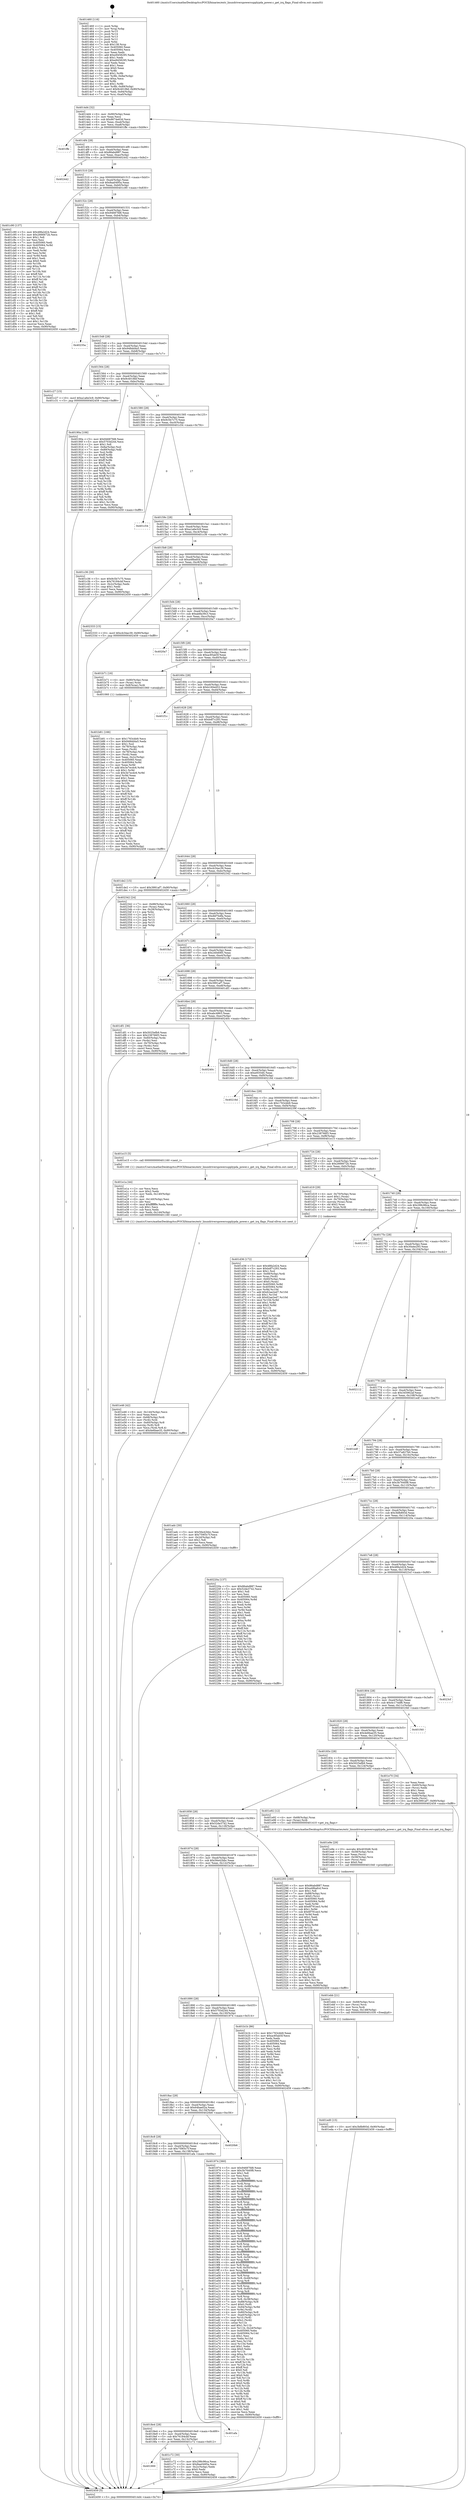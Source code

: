 digraph "0x401460" {
  label = "0x401460 (/mnt/c/Users/mathe/Desktop/tcc/POCII/binaries/extr_linuxdriverspowersupplypda_power.c_get_irq_flags_Final-ollvm.out::main(0))"
  labelloc = "t"
  node[shape=record]

  Entry [label="",width=0.3,height=0.3,shape=circle,fillcolor=black,style=filled]
  "0x4014d4" [label="{
     0x4014d4 [32]\l
     | [instrs]\l
     &nbsp;&nbsp;0x4014d4 \<+6\>: mov -0x90(%rbp),%eax\l
     &nbsp;&nbsp;0x4014da \<+2\>: mov %eax,%ecx\l
     &nbsp;&nbsp;0x4014dc \<+6\>: sub $0x8674e63d,%ecx\l
     &nbsp;&nbsp;0x4014e2 \<+6\>: mov %eax,-0xa4(%rbp)\l
     &nbsp;&nbsp;0x4014e8 \<+6\>: mov %ecx,-0xa8(%rbp)\l
     &nbsp;&nbsp;0x4014ee \<+6\>: je 0000000000401ffe \<main+0xb9e\>\l
  }"]
  "0x401ffe" [label="{
     0x401ffe\l
  }", style=dashed]
  "0x4014f4" [label="{
     0x4014f4 [28]\l
     | [instrs]\l
     &nbsp;&nbsp;0x4014f4 \<+5\>: jmp 00000000004014f9 \<main+0x99\>\l
     &nbsp;&nbsp;0x4014f9 \<+6\>: mov -0xa4(%rbp),%eax\l
     &nbsp;&nbsp;0x4014ff \<+5\>: sub $0x86abd887,%eax\l
     &nbsp;&nbsp;0x401504 \<+6\>: mov %eax,-0xac(%rbp)\l
     &nbsp;&nbsp;0x40150a \<+6\>: je 0000000000402442 \<main+0xfe2\>\l
  }"]
  Exit [label="",width=0.3,height=0.3,shape=circle,fillcolor=black,style=filled,peripheries=2]
  "0x402442" [label="{
     0x402442\l
  }", style=dashed]
  "0x401510" [label="{
     0x401510 [28]\l
     | [instrs]\l
     &nbsp;&nbsp;0x401510 \<+5\>: jmp 0000000000401515 \<main+0xb5\>\l
     &nbsp;&nbsp;0x401515 \<+6\>: mov -0xa4(%rbp),%eax\l
     &nbsp;&nbsp;0x40151b \<+5\>: sub $0x8aa0495a,%eax\l
     &nbsp;&nbsp;0x401520 \<+6\>: mov %eax,-0xb0(%rbp)\l
     &nbsp;&nbsp;0x401526 \<+6\>: je 0000000000401c90 \<main+0x830\>\l
  }"]
  "0x401ed0" [label="{
     0x401ed0 [15]\l
     | [instrs]\l
     &nbsp;&nbsp;0x401ed0 \<+10\>: movl $0x3bfb893d,-0x90(%rbp)\l
     &nbsp;&nbsp;0x401eda \<+5\>: jmp 0000000000402459 \<main+0xff9\>\l
  }"]
  "0x401c90" [label="{
     0x401c90 [137]\l
     | [instrs]\l
     &nbsp;&nbsp;0x401c90 \<+5\>: mov $0x48fa2d24,%eax\l
     &nbsp;&nbsp;0x401c95 \<+5\>: mov $0x2666672b,%ecx\l
     &nbsp;&nbsp;0x401c9a \<+2\>: mov $0x1,%dl\l
     &nbsp;&nbsp;0x401c9c \<+2\>: xor %esi,%esi\l
     &nbsp;&nbsp;0x401c9e \<+7\>: mov 0x405060,%edi\l
     &nbsp;&nbsp;0x401ca5 \<+8\>: mov 0x405064,%r8d\l
     &nbsp;&nbsp;0x401cad \<+3\>: sub $0x1,%esi\l
     &nbsp;&nbsp;0x401cb0 \<+3\>: mov %edi,%r9d\l
     &nbsp;&nbsp;0x401cb3 \<+3\>: add %esi,%r9d\l
     &nbsp;&nbsp;0x401cb6 \<+4\>: imul %r9d,%edi\l
     &nbsp;&nbsp;0x401cba \<+3\>: and $0x1,%edi\l
     &nbsp;&nbsp;0x401cbd \<+3\>: cmp $0x0,%edi\l
     &nbsp;&nbsp;0x401cc0 \<+4\>: sete %r10b\l
     &nbsp;&nbsp;0x401cc4 \<+4\>: cmp $0xa,%r8d\l
     &nbsp;&nbsp;0x401cc8 \<+4\>: setl %r11b\l
     &nbsp;&nbsp;0x401ccc \<+3\>: mov %r10b,%bl\l
     &nbsp;&nbsp;0x401ccf \<+3\>: xor $0xff,%bl\l
     &nbsp;&nbsp;0x401cd2 \<+3\>: mov %r11b,%r14b\l
     &nbsp;&nbsp;0x401cd5 \<+4\>: xor $0xff,%r14b\l
     &nbsp;&nbsp;0x401cd9 \<+3\>: xor $0x1,%dl\l
     &nbsp;&nbsp;0x401cdc \<+3\>: mov %bl,%r15b\l
     &nbsp;&nbsp;0x401cdf \<+4\>: and $0xff,%r15b\l
     &nbsp;&nbsp;0x401ce3 \<+3\>: and %dl,%r10b\l
     &nbsp;&nbsp;0x401ce6 \<+3\>: mov %r14b,%r12b\l
     &nbsp;&nbsp;0x401ce9 \<+4\>: and $0xff,%r12b\l
     &nbsp;&nbsp;0x401ced \<+3\>: and %dl,%r11b\l
     &nbsp;&nbsp;0x401cf0 \<+3\>: or %r10b,%r15b\l
     &nbsp;&nbsp;0x401cf3 \<+3\>: or %r11b,%r12b\l
     &nbsp;&nbsp;0x401cf6 \<+3\>: xor %r12b,%r15b\l
     &nbsp;&nbsp;0x401cf9 \<+3\>: or %r14b,%bl\l
     &nbsp;&nbsp;0x401cfc \<+3\>: xor $0xff,%bl\l
     &nbsp;&nbsp;0x401cff \<+3\>: or $0x1,%dl\l
     &nbsp;&nbsp;0x401d02 \<+2\>: and %dl,%bl\l
     &nbsp;&nbsp;0x401d04 \<+3\>: or %bl,%r15b\l
     &nbsp;&nbsp;0x401d07 \<+4\>: test $0x1,%r15b\l
     &nbsp;&nbsp;0x401d0b \<+3\>: cmovne %ecx,%eax\l
     &nbsp;&nbsp;0x401d0e \<+6\>: mov %eax,-0x90(%rbp)\l
     &nbsp;&nbsp;0x401d14 \<+5\>: jmp 0000000000402459 \<main+0xff9\>\l
  }"]
  "0x40152c" [label="{
     0x40152c [28]\l
     | [instrs]\l
     &nbsp;&nbsp;0x40152c \<+5\>: jmp 0000000000401531 \<main+0xd1\>\l
     &nbsp;&nbsp;0x401531 \<+6\>: mov -0xa4(%rbp),%eax\l
     &nbsp;&nbsp;0x401537 \<+5\>: sub $0x94687fd8,%eax\l
     &nbsp;&nbsp;0x40153c \<+6\>: mov %eax,-0xb4(%rbp)\l
     &nbsp;&nbsp;0x401542 \<+6\>: je 000000000040235a \<main+0xefa\>\l
  }"]
  "0x401ebb" [label="{
     0x401ebb [21]\l
     | [instrs]\l
     &nbsp;&nbsp;0x401ebb \<+4\>: mov -0x68(%rbp),%rcx\l
     &nbsp;&nbsp;0x401ebf \<+3\>: mov (%rcx),%rcx\l
     &nbsp;&nbsp;0x401ec2 \<+3\>: mov %rcx,%rdi\l
     &nbsp;&nbsp;0x401ec5 \<+6\>: mov %eax,-0x148(%rbp)\l
     &nbsp;&nbsp;0x401ecb \<+5\>: call 0000000000401030 \<free@plt\>\l
     | [calls]\l
     &nbsp;&nbsp;0x401030 \{1\} (unknown)\l
  }"]
  "0x40235a" [label="{
     0x40235a\l
  }", style=dashed]
  "0x401548" [label="{
     0x401548 [28]\l
     | [instrs]\l
     &nbsp;&nbsp;0x401548 \<+5\>: jmp 000000000040154d \<main+0xed\>\l
     &nbsp;&nbsp;0x40154d \<+6\>: mov -0xa4(%rbp),%eax\l
     &nbsp;&nbsp;0x401553 \<+5\>: sub $0x948dd4a5,%eax\l
     &nbsp;&nbsp;0x401558 \<+6\>: mov %eax,-0xb8(%rbp)\l
     &nbsp;&nbsp;0x40155e \<+6\>: je 0000000000401c27 \<main+0x7c7\>\l
  }"]
  "0x401e9e" [label="{
     0x401e9e [29]\l
     | [instrs]\l
     &nbsp;&nbsp;0x401e9e \<+10\>: movabs $0x4030d6,%rdi\l
     &nbsp;&nbsp;0x401ea8 \<+4\>: mov -0x58(%rbp),%rcx\l
     &nbsp;&nbsp;0x401eac \<+2\>: mov %eax,(%rcx)\l
     &nbsp;&nbsp;0x401eae \<+4\>: mov -0x58(%rbp),%rcx\l
     &nbsp;&nbsp;0x401eb2 \<+2\>: mov (%rcx),%esi\l
     &nbsp;&nbsp;0x401eb4 \<+2\>: mov $0x0,%al\l
     &nbsp;&nbsp;0x401eb6 \<+5\>: call 0000000000401040 \<printf@plt\>\l
     | [calls]\l
     &nbsp;&nbsp;0x401040 \{1\} (unknown)\l
  }"]
  "0x401c27" [label="{
     0x401c27 [15]\l
     | [instrs]\l
     &nbsp;&nbsp;0x401c27 \<+10\>: movl $0xa1a6e3c9,-0x90(%rbp)\l
     &nbsp;&nbsp;0x401c31 \<+5\>: jmp 0000000000402459 \<main+0xff9\>\l
  }"]
  "0x401564" [label="{
     0x401564 [28]\l
     | [instrs]\l
     &nbsp;&nbsp;0x401564 \<+5\>: jmp 0000000000401569 \<main+0x109\>\l
     &nbsp;&nbsp;0x401569 \<+6\>: mov -0xa4(%rbp),%eax\l
     &nbsp;&nbsp;0x40156f \<+5\>: sub $0x9c4018bf,%eax\l
     &nbsp;&nbsp;0x401574 \<+6\>: mov %eax,-0xbc(%rbp)\l
     &nbsp;&nbsp;0x40157a \<+6\>: je 000000000040190a \<main+0x4aa\>\l
  }"]
  "0x401e46" [label="{
     0x401e46 [42]\l
     | [instrs]\l
     &nbsp;&nbsp;0x401e46 \<+6\>: mov -0x144(%rbp),%ecx\l
     &nbsp;&nbsp;0x401e4c \<+3\>: imul %eax,%ecx\l
     &nbsp;&nbsp;0x401e4f \<+4\>: mov -0x68(%rbp),%rdi\l
     &nbsp;&nbsp;0x401e53 \<+3\>: mov (%rdi),%rdi\l
     &nbsp;&nbsp;0x401e56 \<+4\>: mov -0x60(%rbp),%r8\l
     &nbsp;&nbsp;0x401e5a \<+3\>: movslq (%r8),%r8\l
     &nbsp;&nbsp;0x401e5d \<+4\>: mov %ecx,(%rdi,%r8,4)\l
     &nbsp;&nbsp;0x401e61 \<+10\>: movl $0x4e6bae35,-0x90(%rbp)\l
     &nbsp;&nbsp;0x401e6b \<+5\>: jmp 0000000000402459 \<main+0xff9\>\l
  }"]
  "0x40190a" [label="{
     0x40190a [106]\l
     | [instrs]\l
     &nbsp;&nbsp;0x40190a \<+5\>: mov $0x94687fd8,%eax\l
     &nbsp;&nbsp;0x40190f \<+5\>: mov $0x5703d244,%ecx\l
     &nbsp;&nbsp;0x401914 \<+2\>: mov $0x1,%dl\l
     &nbsp;&nbsp;0x401916 \<+7\>: mov -0x8a(%rbp),%sil\l
     &nbsp;&nbsp;0x40191d \<+7\>: mov -0x89(%rbp),%dil\l
     &nbsp;&nbsp;0x401924 \<+3\>: mov %sil,%r8b\l
     &nbsp;&nbsp;0x401927 \<+4\>: xor $0xff,%r8b\l
     &nbsp;&nbsp;0x40192b \<+3\>: mov %dil,%r9b\l
     &nbsp;&nbsp;0x40192e \<+4\>: xor $0xff,%r9b\l
     &nbsp;&nbsp;0x401932 \<+3\>: xor $0x1,%dl\l
     &nbsp;&nbsp;0x401935 \<+3\>: mov %r8b,%r10b\l
     &nbsp;&nbsp;0x401938 \<+4\>: and $0xff,%r10b\l
     &nbsp;&nbsp;0x40193c \<+3\>: and %dl,%sil\l
     &nbsp;&nbsp;0x40193f \<+3\>: mov %r9b,%r11b\l
     &nbsp;&nbsp;0x401942 \<+4\>: and $0xff,%r11b\l
     &nbsp;&nbsp;0x401946 \<+3\>: and %dl,%dil\l
     &nbsp;&nbsp;0x401949 \<+3\>: or %sil,%r10b\l
     &nbsp;&nbsp;0x40194c \<+3\>: or %dil,%r11b\l
     &nbsp;&nbsp;0x40194f \<+3\>: xor %r11b,%r10b\l
     &nbsp;&nbsp;0x401952 \<+3\>: or %r9b,%r8b\l
     &nbsp;&nbsp;0x401955 \<+4\>: xor $0xff,%r8b\l
     &nbsp;&nbsp;0x401959 \<+3\>: or $0x1,%dl\l
     &nbsp;&nbsp;0x40195c \<+3\>: and %dl,%r8b\l
     &nbsp;&nbsp;0x40195f \<+3\>: or %r8b,%r10b\l
     &nbsp;&nbsp;0x401962 \<+4\>: test $0x1,%r10b\l
     &nbsp;&nbsp;0x401966 \<+3\>: cmovne %ecx,%eax\l
     &nbsp;&nbsp;0x401969 \<+6\>: mov %eax,-0x90(%rbp)\l
     &nbsp;&nbsp;0x40196f \<+5\>: jmp 0000000000402459 \<main+0xff9\>\l
  }"]
  "0x401580" [label="{
     0x401580 [28]\l
     | [instrs]\l
     &nbsp;&nbsp;0x401580 \<+5\>: jmp 0000000000401585 \<main+0x125\>\l
     &nbsp;&nbsp;0x401585 \<+6\>: mov -0xa4(%rbp),%eax\l
     &nbsp;&nbsp;0x40158b \<+5\>: sub $0x9c5b7c75,%eax\l
     &nbsp;&nbsp;0x401590 \<+6\>: mov %eax,-0xc0(%rbp)\l
     &nbsp;&nbsp;0x401596 \<+6\>: je 0000000000401c54 \<main+0x7f4\>\l
  }"]
  "0x402459" [label="{
     0x402459 [5]\l
     | [instrs]\l
     &nbsp;&nbsp;0x402459 \<+5\>: jmp 00000000004014d4 \<main+0x74\>\l
  }"]
  "0x401460" [label="{
     0x401460 [116]\l
     | [instrs]\l
     &nbsp;&nbsp;0x401460 \<+1\>: push %rbp\l
     &nbsp;&nbsp;0x401461 \<+3\>: mov %rsp,%rbp\l
     &nbsp;&nbsp;0x401464 \<+2\>: push %r15\l
     &nbsp;&nbsp;0x401466 \<+2\>: push %r14\l
     &nbsp;&nbsp;0x401468 \<+2\>: push %r13\l
     &nbsp;&nbsp;0x40146a \<+2\>: push %r12\l
     &nbsp;&nbsp;0x40146c \<+1\>: push %rbx\l
     &nbsp;&nbsp;0x40146d \<+7\>: sub $0x138,%rsp\l
     &nbsp;&nbsp;0x401474 \<+7\>: mov 0x405060,%eax\l
     &nbsp;&nbsp;0x40147b \<+7\>: mov 0x405064,%ecx\l
     &nbsp;&nbsp;0x401482 \<+2\>: mov %eax,%edx\l
     &nbsp;&nbsp;0x401484 \<+6\>: add $0xe9458295,%edx\l
     &nbsp;&nbsp;0x40148a \<+3\>: sub $0x1,%edx\l
     &nbsp;&nbsp;0x40148d \<+6\>: sub $0xe9458295,%edx\l
     &nbsp;&nbsp;0x401493 \<+3\>: imul %edx,%eax\l
     &nbsp;&nbsp;0x401496 \<+3\>: and $0x1,%eax\l
     &nbsp;&nbsp;0x401499 \<+3\>: cmp $0x0,%eax\l
     &nbsp;&nbsp;0x40149c \<+4\>: sete %r8b\l
     &nbsp;&nbsp;0x4014a0 \<+4\>: and $0x1,%r8b\l
     &nbsp;&nbsp;0x4014a4 \<+7\>: mov %r8b,-0x8a(%rbp)\l
     &nbsp;&nbsp;0x4014ab \<+3\>: cmp $0xa,%ecx\l
     &nbsp;&nbsp;0x4014ae \<+4\>: setl %r8b\l
     &nbsp;&nbsp;0x4014b2 \<+4\>: and $0x1,%r8b\l
     &nbsp;&nbsp;0x4014b6 \<+7\>: mov %r8b,-0x89(%rbp)\l
     &nbsp;&nbsp;0x4014bd \<+10\>: movl $0x9c4018bf,-0x90(%rbp)\l
     &nbsp;&nbsp;0x4014c7 \<+6\>: mov %edi,-0x94(%rbp)\l
     &nbsp;&nbsp;0x4014cd \<+7\>: mov %rsi,-0xa0(%rbp)\l
  }"]
  "0x401e1a" [label="{
     0x401e1a [44]\l
     | [instrs]\l
     &nbsp;&nbsp;0x401e1a \<+2\>: xor %ecx,%ecx\l
     &nbsp;&nbsp;0x401e1c \<+5\>: mov $0x2,%edx\l
     &nbsp;&nbsp;0x401e21 \<+6\>: mov %edx,-0x140(%rbp)\l
     &nbsp;&nbsp;0x401e27 \<+1\>: cltd\l
     &nbsp;&nbsp;0x401e28 \<+6\>: mov -0x140(%rbp),%esi\l
     &nbsp;&nbsp;0x401e2e \<+2\>: idiv %esi\l
     &nbsp;&nbsp;0x401e30 \<+6\>: imul $0xfffffffe,%edx,%edx\l
     &nbsp;&nbsp;0x401e36 \<+3\>: sub $0x1,%ecx\l
     &nbsp;&nbsp;0x401e39 \<+2\>: sub %ecx,%edx\l
     &nbsp;&nbsp;0x401e3b \<+6\>: mov %edx,-0x144(%rbp)\l
     &nbsp;&nbsp;0x401e41 \<+5\>: call 0000000000401160 \<next_i\>\l
     | [calls]\l
     &nbsp;&nbsp;0x401160 \{1\} (/mnt/c/Users/mathe/Desktop/tcc/POCII/binaries/extr_linuxdriverspowersupplypda_power.c_get_irq_flags_Final-ollvm.out::next_i)\l
  }"]
  "0x401c54" [label="{
     0x401c54\l
  }", style=dashed]
  "0x40159c" [label="{
     0x40159c [28]\l
     | [instrs]\l
     &nbsp;&nbsp;0x40159c \<+5\>: jmp 00000000004015a1 \<main+0x141\>\l
     &nbsp;&nbsp;0x4015a1 \<+6\>: mov -0xa4(%rbp),%eax\l
     &nbsp;&nbsp;0x4015a7 \<+5\>: sub $0xa1a6e3c9,%eax\l
     &nbsp;&nbsp;0x4015ac \<+6\>: mov %eax,-0xc4(%rbp)\l
     &nbsp;&nbsp;0x4015b2 \<+6\>: je 0000000000401c36 \<main+0x7d6\>\l
  }"]
  "0x401d36" [label="{
     0x401d36 [172]\l
     | [instrs]\l
     &nbsp;&nbsp;0x401d36 \<+5\>: mov $0x48fa2d24,%ecx\l
     &nbsp;&nbsp;0x401d3b \<+5\>: mov $0xbdf7c293,%edx\l
     &nbsp;&nbsp;0x401d40 \<+3\>: mov $0x1,%sil\l
     &nbsp;&nbsp;0x401d43 \<+4\>: mov -0x68(%rbp),%rdi\l
     &nbsp;&nbsp;0x401d47 \<+3\>: mov %rax,(%rdi)\l
     &nbsp;&nbsp;0x401d4a \<+4\>: mov -0x60(%rbp),%rax\l
     &nbsp;&nbsp;0x401d4e \<+6\>: movl $0x0,(%rax)\l
     &nbsp;&nbsp;0x401d54 \<+8\>: mov 0x405060,%r8d\l
     &nbsp;&nbsp;0x401d5c \<+8\>: mov 0x405064,%r9d\l
     &nbsp;&nbsp;0x401d64 \<+3\>: mov %r8d,%r10d\l
     &nbsp;&nbsp;0x401d67 \<+7\>: add $0x62ae2ed7,%r10d\l
     &nbsp;&nbsp;0x401d6e \<+4\>: sub $0x1,%r10d\l
     &nbsp;&nbsp;0x401d72 \<+7\>: sub $0x62ae2ed7,%r10d\l
     &nbsp;&nbsp;0x401d79 \<+4\>: imul %r10d,%r8d\l
     &nbsp;&nbsp;0x401d7d \<+4\>: and $0x1,%r8d\l
     &nbsp;&nbsp;0x401d81 \<+4\>: cmp $0x0,%r8d\l
     &nbsp;&nbsp;0x401d85 \<+4\>: sete %r11b\l
     &nbsp;&nbsp;0x401d89 \<+4\>: cmp $0xa,%r9d\l
     &nbsp;&nbsp;0x401d8d \<+3\>: setl %bl\l
     &nbsp;&nbsp;0x401d90 \<+3\>: mov %r11b,%r14b\l
     &nbsp;&nbsp;0x401d93 \<+4\>: xor $0xff,%r14b\l
     &nbsp;&nbsp;0x401d97 \<+3\>: mov %bl,%r15b\l
     &nbsp;&nbsp;0x401d9a \<+4\>: xor $0xff,%r15b\l
     &nbsp;&nbsp;0x401d9e \<+4\>: xor $0x1,%sil\l
     &nbsp;&nbsp;0x401da2 \<+3\>: mov %r14b,%r12b\l
     &nbsp;&nbsp;0x401da5 \<+4\>: and $0xff,%r12b\l
     &nbsp;&nbsp;0x401da9 \<+3\>: and %sil,%r11b\l
     &nbsp;&nbsp;0x401dac \<+3\>: mov %r15b,%r13b\l
     &nbsp;&nbsp;0x401daf \<+4\>: and $0xff,%r13b\l
     &nbsp;&nbsp;0x401db3 \<+3\>: and %sil,%bl\l
     &nbsp;&nbsp;0x401db6 \<+3\>: or %r11b,%r12b\l
     &nbsp;&nbsp;0x401db9 \<+3\>: or %bl,%r13b\l
     &nbsp;&nbsp;0x401dbc \<+3\>: xor %r13b,%r12b\l
     &nbsp;&nbsp;0x401dbf \<+3\>: or %r15b,%r14b\l
     &nbsp;&nbsp;0x401dc2 \<+4\>: xor $0xff,%r14b\l
     &nbsp;&nbsp;0x401dc6 \<+4\>: or $0x1,%sil\l
     &nbsp;&nbsp;0x401dca \<+3\>: and %sil,%r14b\l
     &nbsp;&nbsp;0x401dcd \<+3\>: or %r14b,%r12b\l
     &nbsp;&nbsp;0x401dd0 \<+4\>: test $0x1,%r12b\l
     &nbsp;&nbsp;0x401dd4 \<+3\>: cmovne %edx,%ecx\l
     &nbsp;&nbsp;0x401dd7 \<+6\>: mov %ecx,-0x90(%rbp)\l
     &nbsp;&nbsp;0x401ddd \<+5\>: jmp 0000000000402459 \<main+0xff9\>\l
  }"]
  "0x401c36" [label="{
     0x401c36 [30]\l
     | [instrs]\l
     &nbsp;&nbsp;0x401c36 \<+5\>: mov $0x9c5b7c75,%eax\l
     &nbsp;&nbsp;0x401c3b \<+5\>: mov $0x76184cbf,%ecx\l
     &nbsp;&nbsp;0x401c40 \<+3\>: mov -0x2c(%rbp),%edx\l
     &nbsp;&nbsp;0x401c43 \<+3\>: cmp $0x1,%edx\l
     &nbsp;&nbsp;0x401c46 \<+3\>: cmovl %ecx,%eax\l
     &nbsp;&nbsp;0x401c49 \<+6\>: mov %eax,-0x90(%rbp)\l
     &nbsp;&nbsp;0x401c4f \<+5\>: jmp 0000000000402459 \<main+0xff9\>\l
  }"]
  "0x4015b8" [label="{
     0x4015b8 [28]\l
     | [instrs]\l
     &nbsp;&nbsp;0x4015b8 \<+5\>: jmp 00000000004015bd \<main+0x15d\>\l
     &nbsp;&nbsp;0x4015bd \<+6\>: mov -0xa4(%rbp),%eax\l
     &nbsp;&nbsp;0x4015c3 \<+5\>: sub $0xa48bafcd,%eax\l
     &nbsp;&nbsp;0x4015c8 \<+6\>: mov %eax,-0xc8(%rbp)\l
     &nbsp;&nbsp;0x4015ce \<+6\>: je 0000000000402333 \<main+0xed3\>\l
  }"]
  "0x401900" [label="{
     0x401900\l
  }", style=dashed]
  "0x402333" [label="{
     0x402333 [15]\l
     | [instrs]\l
     &nbsp;&nbsp;0x402333 \<+10\>: movl $0xcb34ac39,-0x90(%rbp)\l
     &nbsp;&nbsp;0x40233d \<+5\>: jmp 0000000000402459 \<main+0xff9\>\l
  }"]
  "0x4015d4" [label="{
     0x4015d4 [28]\l
     | [instrs]\l
     &nbsp;&nbsp;0x4015d4 \<+5\>: jmp 00000000004015d9 \<main+0x179\>\l
     &nbsp;&nbsp;0x4015d9 \<+6\>: mov -0xa4(%rbp),%eax\l
     &nbsp;&nbsp;0x4015df \<+5\>: sub $0xab8a39c3,%eax\l
     &nbsp;&nbsp;0x4015e4 \<+6\>: mov %eax,-0xcc(%rbp)\l
     &nbsp;&nbsp;0x4015ea \<+6\>: je 00000000004020a7 \<main+0xc47\>\l
  }"]
  "0x401c72" [label="{
     0x401c72 [30]\l
     | [instrs]\l
     &nbsp;&nbsp;0x401c72 \<+5\>: mov $0x298c96ca,%eax\l
     &nbsp;&nbsp;0x401c77 \<+5\>: mov $0x8aa0495a,%ecx\l
     &nbsp;&nbsp;0x401c7c \<+3\>: mov -0x2c(%rbp),%edx\l
     &nbsp;&nbsp;0x401c7f \<+3\>: cmp $0x0,%edx\l
     &nbsp;&nbsp;0x401c82 \<+3\>: cmove %ecx,%eax\l
     &nbsp;&nbsp;0x401c85 \<+6\>: mov %eax,-0x90(%rbp)\l
     &nbsp;&nbsp;0x401c8b \<+5\>: jmp 0000000000402459 \<main+0xff9\>\l
  }"]
  "0x4020a7" [label="{
     0x4020a7\l
  }", style=dashed]
  "0x4015f0" [label="{
     0x4015f0 [28]\l
     | [instrs]\l
     &nbsp;&nbsp;0x4015f0 \<+5\>: jmp 00000000004015f5 \<main+0x195\>\l
     &nbsp;&nbsp;0x4015f5 \<+6\>: mov -0xa4(%rbp),%eax\l
     &nbsp;&nbsp;0x4015fb \<+5\>: sub $0xac85ab5f,%eax\l
     &nbsp;&nbsp;0x401600 \<+6\>: mov %eax,-0xd0(%rbp)\l
     &nbsp;&nbsp;0x401606 \<+6\>: je 0000000000401b71 \<main+0x711\>\l
  }"]
  "0x4018e4" [label="{
     0x4018e4 [28]\l
     | [instrs]\l
     &nbsp;&nbsp;0x4018e4 \<+5\>: jmp 00000000004018e9 \<main+0x489\>\l
     &nbsp;&nbsp;0x4018e9 \<+6\>: mov -0xa4(%rbp),%eax\l
     &nbsp;&nbsp;0x4018ef \<+5\>: sub $0x76184cbf,%eax\l
     &nbsp;&nbsp;0x4018f4 \<+6\>: mov %eax,-0x13c(%rbp)\l
     &nbsp;&nbsp;0x4018fa \<+6\>: je 0000000000401c72 \<main+0x812\>\l
  }"]
  "0x401b71" [label="{
     0x401b71 [16]\l
     | [instrs]\l
     &nbsp;&nbsp;0x401b71 \<+4\>: mov -0x80(%rbp),%rax\l
     &nbsp;&nbsp;0x401b75 \<+3\>: mov (%rax),%rax\l
     &nbsp;&nbsp;0x401b78 \<+4\>: mov 0x8(%rax),%rdi\l
     &nbsp;&nbsp;0x401b7c \<+5\>: call 0000000000401060 \<atoi@plt\>\l
     | [calls]\l
     &nbsp;&nbsp;0x401060 \{1\} (unknown)\l
  }"]
  "0x40160c" [label="{
     0x40160c [28]\l
     | [instrs]\l
     &nbsp;&nbsp;0x40160c \<+5\>: jmp 0000000000401611 \<main+0x1b1\>\l
     &nbsp;&nbsp;0x401611 \<+6\>: mov -0xa4(%rbp),%eax\l
     &nbsp;&nbsp;0x401617 \<+5\>: sub $0xb160e453,%eax\l
     &nbsp;&nbsp;0x40161c \<+6\>: mov %eax,-0xd4(%rbp)\l
     &nbsp;&nbsp;0x401622 \<+6\>: je 0000000000401f1c \<main+0xabc\>\l
  }"]
  "0x401afa" [label="{
     0x401afa\l
  }", style=dashed]
  "0x401f1c" [label="{
     0x401f1c\l
  }", style=dashed]
  "0x401628" [label="{
     0x401628 [28]\l
     | [instrs]\l
     &nbsp;&nbsp;0x401628 \<+5\>: jmp 000000000040162d \<main+0x1cd\>\l
     &nbsp;&nbsp;0x40162d \<+6\>: mov -0xa4(%rbp),%eax\l
     &nbsp;&nbsp;0x401633 \<+5\>: sub $0xbdf7c293,%eax\l
     &nbsp;&nbsp;0x401638 \<+6\>: mov %eax,-0xd8(%rbp)\l
     &nbsp;&nbsp;0x40163e \<+6\>: je 0000000000401de2 \<main+0x982\>\l
  }"]
  "0x4018c8" [label="{
     0x4018c8 [28]\l
     | [instrs]\l
     &nbsp;&nbsp;0x4018c8 \<+5\>: jmp 00000000004018cd \<main+0x46d\>\l
     &nbsp;&nbsp;0x4018cd \<+6\>: mov -0xa4(%rbp),%eax\l
     &nbsp;&nbsp;0x4018d3 \<+5\>: sub $0x759f3c7f,%eax\l
     &nbsp;&nbsp;0x4018d8 \<+6\>: mov %eax,-0x138(%rbp)\l
     &nbsp;&nbsp;0x4018de \<+6\>: je 0000000000401afa \<main+0x69a\>\l
  }"]
  "0x401de2" [label="{
     0x401de2 [15]\l
     | [instrs]\l
     &nbsp;&nbsp;0x401de2 \<+10\>: movl $0x3991af7,-0x90(%rbp)\l
     &nbsp;&nbsp;0x401dec \<+5\>: jmp 0000000000402459 \<main+0xff9\>\l
  }"]
  "0x401644" [label="{
     0x401644 [28]\l
     | [instrs]\l
     &nbsp;&nbsp;0x401644 \<+5\>: jmp 0000000000401649 \<main+0x1e9\>\l
     &nbsp;&nbsp;0x401649 \<+6\>: mov -0xa4(%rbp),%eax\l
     &nbsp;&nbsp;0x40164f \<+5\>: sub $0xcb34ac39,%eax\l
     &nbsp;&nbsp;0x401654 \<+6\>: mov %eax,-0xdc(%rbp)\l
     &nbsp;&nbsp;0x40165a \<+6\>: je 0000000000402342 \<main+0xee2\>\l
  }"]
  "0x4020b6" [label="{
     0x4020b6\l
  }", style=dashed]
  "0x402342" [label="{
     0x402342 [24]\l
     | [instrs]\l
     &nbsp;&nbsp;0x402342 \<+7\>: mov -0x88(%rbp),%rax\l
     &nbsp;&nbsp;0x402349 \<+2\>: mov (%rax),%eax\l
     &nbsp;&nbsp;0x40234b \<+4\>: lea -0x28(%rbp),%rsp\l
     &nbsp;&nbsp;0x40234f \<+1\>: pop %rbx\l
     &nbsp;&nbsp;0x402350 \<+2\>: pop %r12\l
     &nbsp;&nbsp;0x402352 \<+2\>: pop %r13\l
     &nbsp;&nbsp;0x402354 \<+2\>: pop %r14\l
     &nbsp;&nbsp;0x402356 \<+2\>: pop %r15\l
     &nbsp;&nbsp;0x402358 \<+1\>: pop %rbp\l
     &nbsp;&nbsp;0x402359 \<+1\>: ret\l
  }"]
  "0x401660" [label="{
     0x401660 [28]\l
     | [instrs]\l
     &nbsp;&nbsp;0x401660 \<+5\>: jmp 0000000000401665 \<main+0x205\>\l
     &nbsp;&nbsp;0x401665 \<+6\>: mov -0xa4(%rbp),%eax\l
     &nbsp;&nbsp;0x40166b \<+5\>: sub $0xdbf7bdfa,%eax\l
     &nbsp;&nbsp;0x401670 \<+6\>: mov %eax,-0xe0(%rbp)\l
     &nbsp;&nbsp;0x401676 \<+6\>: je 0000000000401fa3 \<main+0xb43\>\l
  }"]
  "0x401b81" [label="{
     0x401b81 [166]\l
     | [instrs]\l
     &nbsp;&nbsp;0x401b81 \<+5\>: mov $0x1763cbb9,%ecx\l
     &nbsp;&nbsp;0x401b86 \<+5\>: mov $0x948dd4a5,%edx\l
     &nbsp;&nbsp;0x401b8b \<+3\>: mov $0x1,%sil\l
     &nbsp;&nbsp;0x401b8e \<+4\>: mov -0x78(%rbp),%rdi\l
     &nbsp;&nbsp;0x401b92 \<+2\>: mov %eax,(%rdi)\l
     &nbsp;&nbsp;0x401b94 \<+4\>: mov -0x78(%rbp),%rdi\l
     &nbsp;&nbsp;0x401b98 \<+2\>: mov (%rdi),%eax\l
     &nbsp;&nbsp;0x401b9a \<+3\>: mov %eax,-0x2c(%rbp)\l
     &nbsp;&nbsp;0x401b9d \<+7\>: mov 0x405060,%eax\l
     &nbsp;&nbsp;0x401ba4 \<+8\>: mov 0x405064,%r8d\l
     &nbsp;&nbsp;0x401bac \<+3\>: mov %eax,%r9d\l
     &nbsp;&nbsp;0x401baf \<+7\>: add $0x3e7ecdc6,%r9d\l
     &nbsp;&nbsp;0x401bb6 \<+4\>: sub $0x1,%r9d\l
     &nbsp;&nbsp;0x401bba \<+7\>: sub $0x3e7ecdc6,%r9d\l
     &nbsp;&nbsp;0x401bc1 \<+4\>: imul %r9d,%eax\l
     &nbsp;&nbsp;0x401bc5 \<+3\>: and $0x1,%eax\l
     &nbsp;&nbsp;0x401bc8 \<+3\>: cmp $0x0,%eax\l
     &nbsp;&nbsp;0x401bcb \<+4\>: sete %r10b\l
     &nbsp;&nbsp;0x401bcf \<+4\>: cmp $0xa,%r8d\l
     &nbsp;&nbsp;0x401bd3 \<+4\>: setl %r11b\l
     &nbsp;&nbsp;0x401bd7 \<+3\>: mov %r10b,%bl\l
     &nbsp;&nbsp;0x401bda \<+3\>: xor $0xff,%bl\l
     &nbsp;&nbsp;0x401bdd \<+3\>: mov %r11b,%r14b\l
     &nbsp;&nbsp;0x401be0 \<+4\>: xor $0xff,%r14b\l
     &nbsp;&nbsp;0x401be4 \<+4\>: xor $0x1,%sil\l
     &nbsp;&nbsp;0x401be8 \<+3\>: mov %bl,%r15b\l
     &nbsp;&nbsp;0x401beb \<+4\>: and $0xff,%r15b\l
     &nbsp;&nbsp;0x401bef \<+3\>: and %sil,%r10b\l
     &nbsp;&nbsp;0x401bf2 \<+3\>: mov %r14b,%r12b\l
     &nbsp;&nbsp;0x401bf5 \<+4\>: and $0xff,%r12b\l
     &nbsp;&nbsp;0x401bf9 \<+3\>: and %sil,%r11b\l
     &nbsp;&nbsp;0x401bfc \<+3\>: or %r10b,%r15b\l
     &nbsp;&nbsp;0x401bff \<+3\>: or %r11b,%r12b\l
     &nbsp;&nbsp;0x401c02 \<+3\>: xor %r12b,%r15b\l
     &nbsp;&nbsp;0x401c05 \<+3\>: or %r14b,%bl\l
     &nbsp;&nbsp;0x401c08 \<+3\>: xor $0xff,%bl\l
     &nbsp;&nbsp;0x401c0b \<+4\>: or $0x1,%sil\l
     &nbsp;&nbsp;0x401c0f \<+3\>: and %sil,%bl\l
     &nbsp;&nbsp;0x401c12 \<+3\>: or %bl,%r15b\l
     &nbsp;&nbsp;0x401c15 \<+4\>: test $0x1,%r15b\l
     &nbsp;&nbsp;0x401c19 \<+3\>: cmovne %edx,%ecx\l
     &nbsp;&nbsp;0x401c1c \<+6\>: mov %ecx,-0x90(%rbp)\l
     &nbsp;&nbsp;0x401c22 \<+5\>: jmp 0000000000402459 \<main+0xff9\>\l
  }"]
  "0x401fa3" [label="{
     0x401fa3\l
  }", style=dashed]
  "0x40167c" [label="{
     0x40167c [28]\l
     | [instrs]\l
     &nbsp;&nbsp;0x40167c \<+5\>: jmp 0000000000401681 \<main+0x221\>\l
     &nbsp;&nbsp;0x401681 \<+6\>: mov -0xa4(%rbp),%eax\l
     &nbsp;&nbsp;0x401687 \<+5\>: sub $0x240d085,%eax\l
     &nbsp;&nbsp;0x40168c \<+6\>: mov %eax,-0xe4(%rbp)\l
     &nbsp;&nbsp;0x401692 \<+6\>: je 00000000004021fb \<main+0xd9b\>\l
  }"]
  "0x4018ac" [label="{
     0x4018ac [28]\l
     | [instrs]\l
     &nbsp;&nbsp;0x4018ac \<+5\>: jmp 00000000004018b1 \<main+0x451\>\l
     &nbsp;&nbsp;0x4018b1 \<+6\>: mov -0xa4(%rbp),%eax\l
     &nbsp;&nbsp;0x4018b7 \<+5\>: sub $0x64bae02a,%eax\l
     &nbsp;&nbsp;0x4018bc \<+6\>: mov %eax,-0x134(%rbp)\l
     &nbsp;&nbsp;0x4018c2 \<+6\>: je 00000000004020b6 \<main+0xc56\>\l
  }"]
  "0x4021fb" [label="{
     0x4021fb\l
  }", style=dashed]
  "0x401698" [label="{
     0x401698 [28]\l
     | [instrs]\l
     &nbsp;&nbsp;0x401698 \<+5\>: jmp 000000000040169d \<main+0x23d\>\l
     &nbsp;&nbsp;0x40169d \<+6\>: mov -0xa4(%rbp),%eax\l
     &nbsp;&nbsp;0x4016a3 \<+5\>: sub $0x3991af7,%eax\l
     &nbsp;&nbsp;0x4016a8 \<+6\>: mov %eax,-0xe8(%rbp)\l
     &nbsp;&nbsp;0x4016ae \<+6\>: je 0000000000401df1 \<main+0x991\>\l
  }"]
  "0x401974" [label="{
     0x401974 [360]\l
     | [instrs]\l
     &nbsp;&nbsp;0x401974 \<+5\>: mov $0x94687fd8,%eax\l
     &nbsp;&nbsp;0x401979 \<+5\>: mov $0x3b7640f8,%ecx\l
     &nbsp;&nbsp;0x40197e \<+2\>: mov $0x1,%dl\l
     &nbsp;&nbsp;0x401980 \<+2\>: xor %esi,%esi\l
     &nbsp;&nbsp;0x401982 \<+3\>: mov %rsp,%rdi\l
     &nbsp;&nbsp;0x401985 \<+4\>: add $0xfffffffffffffff0,%rdi\l
     &nbsp;&nbsp;0x401989 \<+3\>: mov %rdi,%rsp\l
     &nbsp;&nbsp;0x40198c \<+7\>: mov %rdi,-0x88(%rbp)\l
     &nbsp;&nbsp;0x401993 \<+3\>: mov %rsp,%rdi\l
     &nbsp;&nbsp;0x401996 \<+4\>: add $0xfffffffffffffff0,%rdi\l
     &nbsp;&nbsp;0x40199a \<+3\>: mov %rdi,%rsp\l
     &nbsp;&nbsp;0x40199d \<+3\>: mov %rsp,%r8\l
     &nbsp;&nbsp;0x4019a0 \<+4\>: add $0xfffffffffffffff0,%r8\l
     &nbsp;&nbsp;0x4019a4 \<+3\>: mov %r8,%rsp\l
     &nbsp;&nbsp;0x4019a7 \<+4\>: mov %r8,-0x80(%rbp)\l
     &nbsp;&nbsp;0x4019ab \<+3\>: mov %rsp,%r8\l
     &nbsp;&nbsp;0x4019ae \<+4\>: add $0xfffffffffffffff0,%r8\l
     &nbsp;&nbsp;0x4019b2 \<+3\>: mov %r8,%rsp\l
     &nbsp;&nbsp;0x4019b5 \<+4\>: mov %r8,-0x78(%rbp)\l
     &nbsp;&nbsp;0x4019b9 \<+3\>: mov %rsp,%r8\l
     &nbsp;&nbsp;0x4019bc \<+4\>: add $0xfffffffffffffff0,%r8\l
     &nbsp;&nbsp;0x4019c0 \<+3\>: mov %r8,%rsp\l
     &nbsp;&nbsp;0x4019c3 \<+4\>: mov %r8,-0x70(%rbp)\l
     &nbsp;&nbsp;0x4019c7 \<+3\>: mov %rsp,%r8\l
     &nbsp;&nbsp;0x4019ca \<+4\>: add $0xfffffffffffffff0,%r8\l
     &nbsp;&nbsp;0x4019ce \<+3\>: mov %r8,%rsp\l
     &nbsp;&nbsp;0x4019d1 \<+4\>: mov %r8,-0x68(%rbp)\l
     &nbsp;&nbsp;0x4019d5 \<+3\>: mov %rsp,%r8\l
     &nbsp;&nbsp;0x4019d8 \<+4\>: add $0xfffffffffffffff0,%r8\l
     &nbsp;&nbsp;0x4019dc \<+3\>: mov %r8,%rsp\l
     &nbsp;&nbsp;0x4019df \<+4\>: mov %r8,-0x60(%rbp)\l
     &nbsp;&nbsp;0x4019e3 \<+3\>: mov %rsp,%r8\l
     &nbsp;&nbsp;0x4019e6 \<+4\>: add $0xfffffffffffffff0,%r8\l
     &nbsp;&nbsp;0x4019ea \<+3\>: mov %r8,%rsp\l
     &nbsp;&nbsp;0x4019ed \<+4\>: mov %r8,-0x58(%rbp)\l
     &nbsp;&nbsp;0x4019f1 \<+3\>: mov %rsp,%r8\l
     &nbsp;&nbsp;0x4019f4 \<+4\>: add $0xfffffffffffffff0,%r8\l
     &nbsp;&nbsp;0x4019f8 \<+3\>: mov %r8,%rsp\l
     &nbsp;&nbsp;0x4019fb \<+4\>: mov %r8,-0x50(%rbp)\l
     &nbsp;&nbsp;0x4019ff \<+3\>: mov %rsp,%r8\l
     &nbsp;&nbsp;0x401a02 \<+4\>: add $0xfffffffffffffff0,%r8\l
     &nbsp;&nbsp;0x401a06 \<+3\>: mov %r8,%rsp\l
     &nbsp;&nbsp;0x401a09 \<+4\>: mov %r8,-0x48(%rbp)\l
     &nbsp;&nbsp;0x401a0d \<+3\>: mov %rsp,%r8\l
     &nbsp;&nbsp;0x401a10 \<+4\>: add $0xfffffffffffffff0,%r8\l
     &nbsp;&nbsp;0x401a14 \<+3\>: mov %r8,%rsp\l
     &nbsp;&nbsp;0x401a17 \<+4\>: mov %r8,-0x40(%rbp)\l
     &nbsp;&nbsp;0x401a1b \<+3\>: mov %rsp,%r8\l
     &nbsp;&nbsp;0x401a1e \<+4\>: add $0xfffffffffffffff0,%r8\l
     &nbsp;&nbsp;0x401a22 \<+3\>: mov %r8,%rsp\l
     &nbsp;&nbsp;0x401a25 \<+4\>: mov %r8,-0x38(%rbp)\l
     &nbsp;&nbsp;0x401a29 \<+7\>: mov -0x88(%rbp),%r8\l
     &nbsp;&nbsp;0x401a30 \<+7\>: movl $0x0,(%r8)\l
     &nbsp;&nbsp;0x401a37 \<+7\>: mov -0x94(%rbp),%r9d\l
     &nbsp;&nbsp;0x401a3e \<+3\>: mov %r9d,(%rdi)\l
     &nbsp;&nbsp;0x401a41 \<+4\>: mov -0x80(%rbp),%r8\l
     &nbsp;&nbsp;0x401a45 \<+7\>: mov -0xa0(%rbp),%r10\l
     &nbsp;&nbsp;0x401a4c \<+3\>: mov %r10,(%r8)\l
     &nbsp;&nbsp;0x401a4f \<+3\>: cmpl $0x2,(%rdi)\l
     &nbsp;&nbsp;0x401a52 \<+4\>: setne %r11b\l
     &nbsp;&nbsp;0x401a56 \<+4\>: and $0x1,%r11b\l
     &nbsp;&nbsp;0x401a5a \<+4\>: mov %r11b,-0x2d(%rbp)\l
     &nbsp;&nbsp;0x401a5e \<+7\>: mov 0x405060,%ebx\l
     &nbsp;&nbsp;0x401a65 \<+8\>: mov 0x405064,%r14d\l
     &nbsp;&nbsp;0x401a6d \<+3\>: sub $0x1,%esi\l
     &nbsp;&nbsp;0x401a70 \<+3\>: mov %ebx,%r15d\l
     &nbsp;&nbsp;0x401a73 \<+3\>: add %esi,%r15d\l
     &nbsp;&nbsp;0x401a76 \<+4\>: imul %r15d,%ebx\l
     &nbsp;&nbsp;0x401a7a \<+3\>: and $0x1,%ebx\l
     &nbsp;&nbsp;0x401a7d \<+3\>: cmp $0x0,%ebx\l
     &nbsp;&nbsp;0x401a80 \<+4\>: sete %r11b\l
     &nbsp;&nbsp;0x401a84 \<+4\>: cmp $0xa,%r14d\l
     &nbsp;&nbsp;0x401a88 \<+4\>: setl %r12b\l
     &nbsp;&nbsp;0x401a8c \<+3\>: mov %r11b,%r13b\l
     &nbsp;&nbsp;0x401a8f \<+4\>: xor $0xff,%r13b\l
     &nbsp;&nbsp;0x401a93 \<+3\>: mov %r12b,%sil\l
     &nbsp;&nbsp;0x401a96 \<+4\>: xor $0xff,%sil\l
     &nbsp;&nbsp;0x401a9a \<+3\>: xor $0x0,%dl\l
     &nbsp;&nbsp;0x401a9d \<+3\>: mov %r13b,%dil\l
     &nbsp;&nbsp;0x401aa0 \<+4\>: and $0x0,%dil\l
     &nbsp;&nbsp;0x401aa4 \<+3\>: and %dl,%r11b\l
     &nbsp;&nbsp;0x401aa7 \<+3\>: mov %sil,%r8b\l
     &nbsp;&nbsp;0x401aaa \<+4\>: and $0x0,%r8b\l
     &nbsp;&nbsp;0x401aae \<+3\>: and %dl,%r12b\l
     &nbsp;&nbsp;0x401ab1 \<+3\>: or %r11b,%dil\l
     &nbsp;&nbsp;0x401ab4 \<+3\>: or %r12b,%r8b\l
     &nbsp;&nbsp;0x401ab7 \<+3\>: xor %r8b,%dil\l
     &nbsp;&nbsp;0x401aba \<+3\>: or %sil,%r13b\l
     &nbsp;&nbsp;0x401abd \<+4\>: xor $0xff,%r13b\l
     &nbsp;&nbsp;0x401ac1 \<+3\>: or $0x0,%dl\l
     &nbsp;&nbsp;0x401ac4 \<+3\>: and %dl,%r13b\l
     &nbsp;&nbsp;0x401ac7 \<+3\>: or %r13b,%dil\l
     &nbsp;&nbsp;0x401aca \<+4\>: test $0x1,%dil\l
     &nbsp;&nbsp;0x401ace \<+3\>: cmovne %ecx,%eax\l
     &nbsp;&nbsp;0x401ad1 \<+6\>: mov %eax,-0x90(%rbp)\l
     &nbsp;&nbsp;0x401ad7 \<+5\>: jmp 0000000000402459 \<main+0xff9\>\l
  }"]
  "0x401df1" [label="{
     0x401df1 [36]\l
     | [instrs]\l
     &nbsp;&nbsp;0x401df1 \<+5\>: mov $0x5025efb9,%eax\l
     &nbsp;&nbsp;0x401df6 \<+5\>: mov $0x238766f3,%ecx\l
     &nbsp;&nbsp;0x401dfb \<+4\>: mov -0x60(%rbp),%rdx\l
     &nbsp;&nbsp;0x401dff \<+2\>: mov (%rdx),%esi\l
     &nbsp;&nbsp;0x401e01 \<+4\>: mov -0x70(%rbp),%rdx\l
     &nbsp;&nbsp;0x401e05 \<+2\>: cmp (%rdx),%esi\l
     &nbsp;&nbsp;0x401e07 \<+3\>: cmovl %ecx,%eax\l
     &nbsp;&nbsp;0x401e0a \<+6\>: mov %eax,-0x90(%rbp)\l
     &nbsp;&nbsp;0x401e10 \<+5\>: jmp 0000000000402459 \<main+0xff9\>\l
  }"]
  "0x4016b4" [label="{
     0x4016b4 [28]\l
     | [instrs]\l
     &nbsp;&nbsp;0x4016b4 \<+5\>: jmp 00000000004016b9 \<main+0x259\>\l
     &nbsp;&nbsp;0x4016b9 \<+6\>: mov -0xa4(%rbp),%eax\l
     &nbsp;&nbsp;0x4016bf \<+5\>: sub $0xabc4863,%eax\l
     &nbsp;&nbsp;0x4016c4 \<+6\>: mov %eax,-0xec(%rbp)\l
     &nbsp;&nbsp;0x4016ca \<+6\>: je 000000000040240c \<main+0xfac\>\l
  }"]
  "0x401890" [label="{
     0x401890 [28]\l
     | [instrs]\l
     &nbsp;&nbsp;0x401890 \<+5\>: jmp 0000000000401895 \<main+0x435\>\l
     &nbsp;&nbsp;0x401895 \<+6\>: mov -0xa4(%rbp),%eax\l
     &nbsp;&nbsp;0x40189b \<+5\>: sub $0x5703d244,%eax\l
     &nbsp;&nbsp;0x4018a0 \<+6\>: mov %eax,-0x130(%rbp)\l
     &nbsp;&nbsp;0x4018a6 \<+6\>: je 0000000000401974 \<main+0x514\>\l
  }"]
  "0x40240c" [label="{
     0x40240c\l
  }", style=dashed]
  "0x4016d0" [label="{
     0x4016d0 [28]\l
     | [instrs]\l
     &nbsp;&nbsp;0x4016d0 \<+5\>: jmp 00000000004016d5 \<main+0x275\>\l
     &nbsp;&nbsp;0x4016d5 \<+6\>: mov -0xa4(%rbp),%eax\l
     &nbsp;&nbsp;0x4016db \<+5\>: sub $0xe9354fc,%eax\l
     &nbsp;&nbsp;0x4016e0 \<+6\>: mov %eax,-0xf0(%rbp)\l
     &nbsp;&nbsp;0x4016e6 \<+6\>: je 000000000040216d \<main+0xd0d\>\l
  }"]
  "0x401b1b" [label="{
     0x401b1b [86]\l
     | [instrs]\l
     &nbsp;&nbsp;0x401b1b \<+5\>: mov $0x1763cbb9,%eax\l
     &nbsp;&nbsp;0x401b20 \<+5\>: mov $0xac85ab5f,%ecx\l
     &nbsp;&nbsp;0x401b25 \<+2\>: xor %edx,%edx\l
     &nbsp;&nbsp;0x401b27 \<+7\>: mov 0x405060,%esi\l
     &nbsp;&nbsp;0x401b2e \<+7\>: mov 0x405064,%edi\l
     &nbsp;&nbsp;0x401b35 \<+3\>: sub $0x1,%edx\l
     &nbsp;&nbsp;0x401b38 \<+3\>: mov %esi,%r8d\l
     &nbsp;&nbsp;0x401b3b \<+3\>: add %edx,%r8d\l
     &nbsp;&nbsp;0x401b3e \<+4\>: imul %r8d,%esi\l
     &nbsp;&nbsp;0x401b42 \<+3\>: and $0x1,%esi\l
     &nbsp;&nbsp;0x401b45 \<+3\>: cmp $0x0,%esi\l
     &nbsp;&nbsp;0x401b48 \<+4\>: sete %r9b\l
     &nbsp;&nbsp;0x401b4c \<+3\>: cmp $0xa,%edi\l
     &nbsp;&nbsp;0x401b4f \<+4\>: setl %r10b\l
     &nbsp;&nbsp;0x401b53 \<+3\>: mov %r9b,%r11b\l
     &nbsp;&nbsp;0x401b56 \<+3\>: and %r10b,%r11b\l
     &nbsp;&nbsp;0x401b59 \<+3\>: xor %r10b,%r9b\l
     &nbsp;&nbsp;0x401b5c \<+3\>: or %r9b,%r11b\l
     &nbsp;&nbsp;0x401b5f \<+4\>: test $0x1,%r11b\l
     &nbsp;&nbsp;0x401b63 \<+3\>: cmovne %ecx,%eax\l
     &nbsp;&nbsp;0x401b66 \<+6\>: mov %eax,-0x90(%rbp)\l
     &nbsp;&nbsp;0x401b6c \<+5\>: jmp 0000000000402459 \<main+0xff9\>\l
  }"]
  "0x40216d" [label="{
     0x40216d\l
  }", style=dashed]
  "0x4016ec" [label="{
     0x4016ec [28]\l
     | [instrs]\l
     &nbsp;&nbsp;0x4016ec \<+5\>: jmp 00000000004016f1 \<main+0x291\>\l
     &nbsp;&nbsp;0x4016f1 \<+6\>: mov -0xa4(%rbp),%eax\l
     &nbsp;&nbsp;0x4016f7 \<+5\>: sub $0x1763cbb9,%eax\l
     &nbsp;&nbsp;0x4016fc \<+6\>: mov %eax,-0xf4(%rbp)\l
     &nbsp;&nbsp;0x401702 \<+6\>: je 000000000040239f \<main+0xf3f\>\l
  }"]
  "0x401874" [label="{
     0x401874 [28]\l
     | [instrs]\l
     &nbsp;&nbsp;0x401874 \<+5\>: jmp 0000000000401879 \<main+0x419\>\l
     &nbsp;&nbsp;0x401879 \<+6\>: mov -0xa4(%rbp),%eax\l
     &nbsp;&nbsp;0x40187f \<+5\>: sub $0x56e42bbc,%eax\l
     &nbsp;&nbsp;0x401884 \<+6\>: mov %eax,-0x12c(%rbp)\l
     &nbsp;&nbsp;0x40188a \<+6\>: je 0000000000401b1b \<main+0x6bb\>\l
  }"]
  "0x40239f" [label="{
     0x40239f\l
  }", style=dashed]
  "0x401708" [label="{
     0x401708 [28]\l
     | [instrs]\l
     &nbsp;&nbsp;0x401708 \<+5\>: jmp 000000000040170d \<main+0x2ad\>\l
     &nbsp;&nbsp;0x40170d \<+6\>: mov -0xa4(%rbp),%eax\l
     &nbsp;&nbsp;0x401713 \<+5\>: sub $0x238766f3,%eax\l
     &nbsp;&nbsp;0x401718 \<+6\>: mov %eax,-0xf8(%rbp)\l
     &nbsp;&nbsp;0x40171e \<+6\>: je 0000000000401e15 \<main+0x9b5\>\l
  }"]
  "0x402293" [label="{
     0x402293 [160]\l
     | [instrs]\l
     &nbsp;&nbsp;0x402293 \<+5\>: mov $0x86abd887,%eax\l
     &nbsp;&nbsp;0x402298 \<+5\>: mov $0xa48bafcd,%ecx\l
     &nbsp;&nbsp;0x40229d \<+2\>: mov $0x1,%dl\l
     &nbsp;&nbsp;0x40229f \<+7\>: mov -0x88(%rbp),%rsi\l
     &nbsp;&nbsp;0x4022a6 \<+6\>: movl $0x0,(%rsi)\l
     &nbsp;&nbsp;0x4022ac \<+7\>: mov 0x405060,%edi\l
     &nbsp;&nbsp;0x4022b3 \<+8\>: mov 0x405064,%r8d\l
     &nbsp;&nbsp;0x4022bb \<+3\>: mov %edi,%r9d\l
     &nbsp;&nbsp;0x4022be \<+7\>: add $0x6f791ee3,%r9d\l
     &nbsp;&nbsp;0x4022c5 \<+4\>: sub $0x1,%r9d\l
     &nbsp;&nbsp;0x4022c9 \<+7\>: sub $0x6f791ee3,%r9d\l
     &nbsp;&nbsp;0x4022d0 \<+4\>: imul %r9d,%edi\l
     &nbsp;&nbsp;0x4022d4 \<+3\>: and $0x1,%edi\l
     &nbsp;&nbsp;0x4022d7 \<+3\>: cmp $0x0,%edi\l
     &nbsp;&nbsp;0x4022da \<+4\>: sete %r10b\l
     &nbsp;&nbsp;0x4022de \<+4\>: cmp $0xa,%r8d\l
     &nbsp;&nbsp;0x4022e2 \<+4\>: setl %r11b\l
     &nbsp;&nbsp;0x4022e6 \<+3\>: mov %r10b,%bl\l
     &nbsp;&nbsp;0x4022e9 \<+3\>: xor $0xff,%bl\l
     &nbsp;&nbsp;0x4022ec \<+3\>: mov %r11b,%r14b\l
     &nbsp;&nbsp;0x4022ef \<+4\>: xor $0xff,%r14b\l
     &nbsp;&nbsp;0x4022f3 \<+3\>: xor $0x1,%dl\l
     &nbsp;&nbsp;0x4022f6 \<+3\>: mov %bl,%r15b\l
     &nbsp;&nbsp;0x4022f9 \<+4\>: and $0xff,%r15b\l
     &nbsp;&nbsp;0x4022fd \<+3\>: and %dl,%r10b\l
     &nbsp;&nbsp;0x402300 \<+3\>: mov %r14b,%r12b\l
     &nbsp;&nbsp;0x402303 \<+4\>: and $0xff,%r12b\l
     &nbsp;&nbsp;0x402307 \<+3\>: and %dl,%r11b\l
     &nbsp;&nbsp;0x40230a \<+3\>: or %r10b,%r15b\l
     &nbsp;&nbsp;0x40230d \<+3\>: or %r11b,%r12b\l
     &nbsp;&nbsp;0x402310 \<+3\>: xor %r12b,%r15b\l
     &nbsp;&nbsp;0x402313 \<+3\>: or %r14b,%bl\l
     &nbsp;&nbsp;0x402316 \<+3\>: xor $0xff,%bl\l
     &nbsp;&nbsp;0x402319 \<+3\>: or $0x1,%dl\l
     &nbsp;&nbsp;0x40231c \<+2\>: and %dl,%bl\l
     &nbsp;&nbsp;0x40231e \<+3\>: or %bl,%r15b\l
     &nbsp;&nbsp;0x402321 \<+4\>: test $0x1,%r15b\l
     &nbsp;&nbsp;0x402325 \<+3\>: cmovne %ecx,%eax\l
     &nbsp;&nbsp;0x402328 \<+6\>: mov %eax,-0x90(%rbp)\l
     &nbsp;&nbsp;0x40232e \<+5\>: jmp 0000000000402459 \<main+0xff9\>\l
  }"]
  "0x401e15" [label="{
     0x401e15 [5]\l
     | [instrs]\l
     &nbsp;&nbsp;0x401e15 \<+5\>: call 0000000000401160 \<next_i\>\l
     | [calls]\l
     &nbsp;&nbsp;0x401160 \{1\} (/mnt/c/Users/mathe/Desktop/tcc/POCII/binaries/extr_linuxdriverspowersupplypda_power.c_get_irq_flags_Final-ollvm.out::next_i)\l
  }"]
  "0x401724" [label="{
     0x401724 [28]\l
     | [instrs]\l
     &nbsp;&nbsp;0x401724 \<+5\>: jmp 0000000000401729 \<main+0x2c9\>\l
     &nbsp;&nbsp;0x401729 \<+6\>: mov -0xa4(%rbp),%eax\l
     &nbsp;&nbsp;0x40172f \<+5\>: sub $0x2666672b,%eax\l
     &nbsp;&nbsp;0x401734 \<+6\>: mov %eax,-0xfc(%rbp)\l
     &nbsp;&nbsp;0x40173a \<+6\>: je 0000000000401d19 \<main+0x8b9\>\l
  }"]
  "0x401858" [label="{
     0x401858 [28]\l
     | [instrs]\l
     &nbsp;&nbsp;0x401858 \<+5\>: jmp 000000000040185d \<main+0x3fd\>\l
     &nbsp;&nbsp;0x40185d \<+6\>: mov -0xa4(%rbp),%eax\l
     &nbsp;&nbsp;0x401863 \<+5\>: sub $0x52de3742,%eax\l
     &nbsp;&nbsp;0x401868 \<+6\>: mov %eax,-0x128(%rbp)\l
     &nbsp;&nbsp;0x40186e \<+6\>: je 0000000000402293 \<main+0xe33\>\l
  }"]
  "0x401d19" [label="{
     0x401d19 [29]\l
     | [instrs]\l
     &nbsp;&nbsp;0x401d19 \<+4\>: mov -0x70(%rbp),%rax\l
     &nbsp;&nbsp;0x401d1d \<+6\>: movl $0x1,(%rax)\l
     &nbsp;&nbsp;0x401d23 \<+4\>: mov -0x70(%rbp),%rax\l
     &nbsp;&nbsp;0x401d27 \<+3\>: movslq (%rax),%rax\l
     &nbsp;&nbsp;0x401d2a \<+4\>: shl $0x2,%rax\l
     &nbsp;&nbsp;0x401d2e \<+3\>: mov %rax,%rdi\l
     &nbsp;&nbsp;0x401d31 \<+5\>: call 0000000000401050 \<malloc@plt\>\l
     | [calls]\l
     &nbsp;&nbsp;0x401050 \{1\} (unknown)\l
  }"]
  "0x401740" [label="{
     0x401740 [28]\l
     | [instrs]\l
     &nbsp;&nbsp;0x401740 \<+5\>: jmp 0000000000401745 \<main+0x2e5\>\l
     &nbsp;&nbsp;0x401745 \<+6\>: mov -0xa4(%rbp),%eax\l
     &nbsp;&nbsp;0x40174b \<+5\>: sub $0x298c96ca,%eax\l
     &nbsp;&nbsp;0x401750 \<+6\>: mov %eax,-0x100(%rbp)\l
     &nbsp;&nbsp;0x401756 \<+6\>: je 0000000000402103 \<main+0xca3\>\l
  }"]
  "0x401e92" [label="{
     0x401e92 [12]\l
     | [instrs]\l
     &nbsp;&nbsp;0x401e92 \<+4\>: mov -0x68(%rbp),%rax\l
     &nbsp;&nbsp;0x401e96 \<+3\>: mov (%rax),%rdi\l
     &nbsp;&nbsp;0x401e99 \<+5\>: call 0000000000401410 \<get_irq_flags\>\l
     | [calls]\l
     &nbsp;&nbsp;0x401410 \{1\} (/mnt/c/Users/mathe/Desktop/tcc/POCII/binaries/extr_linuxdriverspowersupplypda_power.c_get_irq_flags_Final-ollvm.out::get_irq_flags)\l
  }"]
  "0x402103" [label="{
     0x402103\l
  }", style=dashed]
  "0x40175c" [label="{
     0x40175c [28]\l
     | [instrs]\l
     &nbsp;&nbsp;0x40175c \<+5\>: jmp 0000000000401761 \<main+0x301\>\l
     &nbsp;&nbsp;0x401761 \<+6\>: mov -0xa4(%rbp),%eax\l
     &nbsp;&nbsp;0x401767 \<+5\>: sub $0x30a4e293,%eax\l
     &nbsp;&nbsp;0x40176c \<+6\>: mov %eax,-0x104(%rbp)\l
     &nbsp;&nbsp;0x401772 \<+6\>: je 0000000000402112 \<main+0xcb2\>\l
  }"]
  "0x40183c" [label="{
     0x40183c [28]\l
     | [instrs]\l
     &nbsp;&nbsp;0x40183c \<+5\>: jmp 0000000000401841 \<main+0x3e1\>\l
     &nbsp;&nbsp;0x401841 \<+6\>: mov -0xa4(%rbp),%eax\l
     &nbsp;&nbsp;0x401847 \<+5\>: sub $0x5025efb9,%eax\l
     &nbsp;&nbsp;0x40184c \<+6\>: mov %eax,-0x124(%rbp)\l
     &nbsp;&nbsp;0x401852 \<+6\>: je 0000000000401e92 \<main+0xa32\>\l
  }"]
  "0x402112" [label="{
     0x402112\l
  }", style=dashed]
  "0x401778" [label="{
     0x401778 [28]\l
     | [instrs]\l
     &nbsp;&nbsp;0x401778 \<+5\>: jmp 000000000040177d \<main+0x31d\>\l
     &nbsp;&nbsp;0x40177d \<+6\>: mov -0xa4(%rbp),%eax\l
     &nbsp;&nbsp;0x401783 \<+5\>: sub $0x345962af,%eax\l
     &nbsp;&nbsp;0x401788 \<+6\>: mov %eax,-0x108(%rbp)\l
     &nbsp;&nbsp;0x40178e \<+6\>: je 0000000000401edf \<main+0xa7f\>\l
  }"]
  "0x401e70" [label="{
     0x401e70 [34]\l
     | [instrs]\l
     &nbsp;&nbsp;0x401e70 \<+2\>: xor %eax,%eax\l
     &nbsp;&nbsp;0x401e72 \<+4\>: mov -0x60(%rbp),%rcx\l
     &nbsp;&nbsp;0x401e76 \<+2\>: mov (%rcx),%edx\l
     &nbsp;&nbsp;0x401e78 \<+3\>: sub $0x1,%eax\l
     &nbsp;&nbsp;0x401e7b \<+2\>: sub %eax,%edx\l
     &nbsp;&nbsp;0x401e7d \<+4\>: mov -0x60(%rbp),%rcx\l
     &nbsp;&nbsp;0x401e81 \<+2\>: mov %edx,(%rcx)\l
     &nbsp;&nbsp;0x401e83 \<+10\>: movl $0x3991af7,-0x90(%rbp)\l
     &nbsp;&nbsp;0x401e8d \<+5\>: jmp 0000000000402459 \<main+0xff9\>\l
  }"]
  "0x401edf" [label="{
     0x401edf\l
  }", style=dashed]
  "0x401794" [label="{
     0x401794 [28]\l
     | [instrs]\l
     &nbsp;&nbsp;0x401794 \<+5\>: jmp 0000000000401799 \<main+0x339\>\l
     &nbsp;&nbsp;0x401799 \<+6\>: mov -0xa4(%rbp),%eax\l
     &nbsp;&nbsp;0x40179f \<+5\>: sub $0x37a827b0,%eax\l
     &nbsp;&nbsp;0x4017a4 \<+6\>: mov %eax,-0x10c(%rbp)\l
     &nbsp;&nbsp;0x4017aa \<+6\>: je 000000000040242e \<main+0xfce\>\l
  }"]
  "0x401820" [label="{
     0x401820 [28]\l
     | [instrs]\l
     &nbsp;&nbsp;0x401820 \<+5\>: jmp 0000000000401825 \<main+0x3c5\>\l
     &nbsp;&nbsp;0x401825 \<+6\>: mov -0xa4(%rbp),%eax\l
     &nbsp;&nbsp;0x40182b \<+5\>: sub $0x4e6bae35,%eax\l
     &nbsp;&nbsp;0x401830 \<+6\>: mov %eax,-0x120(%rbp)\l
     &nbsp;&nbsp;0x401836 \<+6\>: je 0000000000401e70 \<main+0xa10\>\l
  }"]
  "0x40242e" [label="{
     0x40242e\l
  }", style=dashed]
  "0x4017b0" [label="{
     0x4017b0 [28]\l
     | [instrs]\l
     &nbsp;&nbsp;0x4017b0 \<+5\>: jmp 00000000004017b5 \<main+0x355\>\l
     &nbsp;&nbsp;0x4017b5 \<+6\>: mov -0xa4(%rbp),%eax\l
     &nbsp;&nbsp;0x4017bb \<+5\>: sub $0x3b7640f8,%eax\l
     &nbsp;&nbsp;0x4017c0 \<+6\>: mov %eax,-0x110(%rbp)\l
     &nbsp;&nbsp;0x4017c6 \<+6\>: je 0000000000401adc \<main+0x67c\>\l
  }"]
  "0x401f40" [label="{
     0x401f40\l
  }", style=dashed]
  "0x401adc" [label="{
     0x401adc [30]\l
     | [instrs]\l
     &nbsp;&nbsp;0x401adc \<+5\>: mov $0x56e42bbc,%eax\l
     &nbsp;&nbsp;0x401ae1 \<+5\>: mov $0x759f3c7f,%ecx\l
     &nbsp;&nbsp;0x401ae6 \<+3\>: mov -0x2d(%rbp),%dl\l
     &nbsp;&nbsp;0x401ae9 \<+3\>: test $0x1,%dl\l
     &nbsp;&nbsp;0x401aec \<+3\>: cmovne %ecx,%eax\l
     &nbsp;&nbsp;0x401aef \<+6\>: mov %eax,-0x90(%rbp)\l
     &nbsp;&nbsp;0x401af5 \<+5\>: jmp 0000000000402459 \<main+0xff9\>\l
  }"]
  "0x4017cc" [label="{
     0x4017cc [28]\l
     | [instrs]\l
     &nbsp;&nbsp;0x4017cc \<+5\>: jmp 00000000004017d1 \<main+0x371\>\l
     &nbsp;&nbsp;0x4017d1 \<+6\>: mov -0xa4(%rbp),%eax\l
     &nbsp;&nbsp;0x4017d7 \<+5\>: sub $0x3bfb893d,%eax\l
     &nbsp;&nbsp;0x4017dc \<+6\>: mov %eax,-0x114(%rbp)\l
     &nbsp;&nbsp;0x4017e2 \<+6\>: je 000000000040220a \<main+0xdaa\>\l
  }"]
  "0x401804" [label="{
     0x401804 [28]\l
     | [instrs]\l
     &nbsp;&nbsp;0x401804 \<+5\>: jmp 0000000000401809 \<main+0x3a9\>\l
     &nbsp;&nbsp;0x401809 \<+6\>: mov -0xa4(%rbp),%eax\l
     &nbsp;&nbsp;0x40180f \<+5\>: sub $0x4c174df6,%eax\l
     &nbsp;&nbsp;0x401814 \<+6\>: mov %eax,-0x11c(%rbp)\l
     &nbsp;&nbsp;0x40181a \<+6\>: je 0000000000401f40 \<main+0xae0\>\l
  }"]
  "0x40220a" [label="{
     0x40220a [137]\l
     | [instrs]\l
     &nbsp;&nbsp;0x40220a \<+5\>: mov $0x86abd887,%eax\l
     &nbsp;&nbsp;0x40220f \<+5\>: mov $0x52de3742,%ecx\l
     &nbsp;&nbsp;0x402214 \<+2\>: mov $0x1,%dl\l
     &nbsp;&nbsp;0x402216 \<+2\>: xor %esi,%esi\l
     &nbsp;&nbsp;0x402218 \<+7\>: mov 0x405060,%edi\l
     &nbsp;&nbsp;0x40221f \<+8\>: mov 0x405064,%r8d\l
     &nbsp;&nbsp;0x402227 \<+3\>: sub $0x1,%esi\l
     &nbsp;&nbsp;0x40222a \<+3\>: mov %edi,%r9d\l
     &nbsp;&nbsp;0x40222d \<+3\>: add %esi,%r9d\l
     &nbsp;&nbsp;0x402230 \<+4\>: imul %r9d,%edi\l
     &nbsp;&nbsp;0x402234 \<+3\>: and $0x1,%edi\l
     &nbsp;&nbsp;0x402237 \<+3\>: cmp $0x0,%edi\l
     &nbsp;&nbsp;0x40223a \<+4\>: sete %r10b\l
     &nbsp;&nbsp;0x40223e \<+4\>: cmp $0xa,%r8d\l
     &nbsp;&nbsp;0x402242 \<+4\>: setl %r11b\l
     &nbsp;&nbsp;0x402246 \<+3\>: mov %r10b,%bl\l
     &nbsp;&nbsp;0x402249 \<+3\>: xor $0xff,%bl\l
     &nbsp;&nbsp;0x40224c \<+3\>: mov %r11b,%r14b\l
     &nbsp;&nbsp;0x40224f \<+4\>: xor $0xff,%r14b\l
     &nbsp;&nbsp;0x402253 \<+3\>: xor $0x0,%dl\l
     &nbsp;&nbsp;0x402256 \<+3\>: mov %bl,%r15b\l
     &nbsp;&nbsp;0x402259 \<+4\>: and $0x0,%r15b\l
     &nbsp;&nbsp;0x40225d \<+3\>: and %dl,%r10b\l
     &nbsp;&nbsp;0x402260 \<+3\>: mov %r14b,%r12b\l
     &nbsp;&nbsp;0x402263 \<+4\>: and $0x0,%r12b\l
     &nbsp;&nbsp;0x402267 \<+3\>: and %dl,%r11b\l
     &nbsp;&nbsp;0x40226a \<+3\>: or %r10b,%r15b\l
     &nbsp;&nbsp;0x40226d \<+3\>: or %r11b,%r12b\l
     &nbsp;&nbsp;0x402270 \<+3\>: xor %r12b,%r15b\l
     &nbsp;&nbsp;0x402273 \<+3\>: or %r14b,%bl\l
     &nbsp;&nbsp;0x402276 \<+3\>: xor $0xff,%bl\l
     &nbsp;&nbsp;0x402279 \<+3\>: or $0x0,%dl\l
     &nbsp;&nbsp;0x40227c \<+2\>: and %dl,%bl\l
     &nbsp;&nbsp;0x40227e \<+3\>: or %bl,%r15b\l
     &nbsp;&nbsp;0x402281 \<+4\>: test $0x1,%r15b\l
     &nbsp;&nbsp;0x402285 \<+3\>: cmovne %ecx,%eax\l
     &nbsp;&nbsp;0x402288 \<+6\>: mov %eax,-0x90(%rbp)\l
     &nbsp;&nbsp;0x40228e \<+5\>: jmp 0000000000402459 \<main+0xff9\>\l
  }"]
  "0x4017e8" [label="{
     0x4017e8 [28]\l
     | [instrs]\l
     &nbsp;&nbsp;0x4017e8 \<+5\>: jmp 00000000004017ed \<main+0x38d\>\l
     &nbsp;&nbsp;0x4017ed \<+6\>: mov -0xa4(%rbp),%eax\l
     &nbsp;&nbsp;0x4017f3 \<+5\>: sub $0x48fa2d24,%eax\l
     &nbsp;&nbsp;0x4017f8 \<+6\>: mov %eax,-0x118(%rbp)\l
     &nbsp;&nbsp;0x4017fe \<+6\>: je 00000000004023cf \<main+0xf6f\>\l
  }"]
  "0x4023cf" [label="{
     0x4023cf\l
  }", style=dashed]
  Entry -> "0x401460" [label=" 1"]
  "0x4014d4" -> "0x401ffe" [label=" 0"]
  "0x4014d4" -> "0x4014f4" [label=" 20"]
  "0x402342" -> Exit [label=" 1"]
  "0x4014f4" -> "0x402442" [label=" 0"]
  "0x4014f4" -> "0x401510" [label=" 20"]
  "0x402333" -> "0x402459" [label=" 1"]
  "0x401510" -> "0x401c90" [label=" 1"]
  "0x401510" -> "0x40152c" [label=" 19"]
  "0x402293" -> "0x402459" [label=" 1"]
  "0x40152c" -> "0x40235a" [label=" 0"]
  "0x40152c" -> "0x401548" [label=" 19"]
  "0x40220a" -> "0x402459" [label=" 1"]
  "0x401548" -> "0x401c27" [label=" 1"]
  "0x401548" -> "0x401564" [label=" 18"]
  "0x401ed0" -> "0x402459" [label=" 1"]
  "0x401564" -> "0x40190a" [label=" 1"]
  "0x401564" -> "0x401580" [label=" 17"]
  "0x40190a" -> "0x402459" [label=" 1"]
  "0x401460" -> "0x4014d4" [label=" 1"]
  "0x402459" -> "0x4014d4" [label=" 19"]
  "0x401ebb" -> "0x401ed0" [label=" 1"]
  "0x401580" -> "0x401c54" [label=" 0"]
  "0x401580" -> "0x40159c" [label=" 17"]
  "0x401e9e" -> "0x401ebb" [label=" 1"]
  "0x40159c" -> "0x401c36" [label=" 1"]
  "0x40159c" -> "0x4015b8" [label=" 16"]
  "0x401e92" -> "0x401e9e" [label=" 1"]
  "0x4015b8" -> "0x402333" [label=" 1"]
  "0x4015b8" -> "0x4015d4" [label=" 15"]
  "0x401e70" -> "0x402459" [label=" 1"]
  "0x4015d4" -> "0x4020a7" [label=" 0"]
  "0x4015d4" -> "0x4015f0" [label=" 15"]
  "0x401e46" -> "0x402459" [label=" 1"]
  "0x4015f0" -> "0x401b71" [label=" 1"]
  "0x4015f0" -> "0x40160c" [label=" 14"]
  "0x401e15" -> "0x401e1a" [label=" 1"]
  "0x40160c" -> "0x401f1c" [label=" 0"]
  "0x40160c" -> "0x401628" [label=" 14"]
  "0x401df1" -> "0x402459" [label=" 2"]
  "0x401628" -> "0x401de2" [label=" 1"]
  "0x401628" -> "0x401644" [label=" 13"]
  "0x401d36" -> "0x402459" [label=" 1"]
  "0x401644" -> "0x402342" [label=" 1"]
  "0x401644" -> "0x401660" [label=" 12"]
  "0x401d19" -> "0x401d36" [label=" 1"]
  "0x401660" -> "0x401fa3" [label=" 0"]
  "0x401660" -> "0x40167c" [label=" 12"]
  "0x401c72" -> "0x402459" [label=" 1"]
  "0x40167c" -> "0x4021fb" [label=" 0"]
  "0x40167c" -> "0x401698" [label=" 12"]
  "0x4018e4" -> "0x401c72" [label=" 1"]
  "0x401698" -> "0x401df1" [label=" 2"]
  "0x401698" -> "0x4016b4" [label=" 10"]
  "0x401e1a" -> "0x401e46" [label=" 1"]
  "0x4016b4" -> "0x40240c" [label=" 0"]
  "0x4016b4" -> "0x4016d0" [label=" 10"]
  "0x4018c8" -> "0x401afa" [label=" 0"]
  "0x4016d0" -> "0x40216d" [label=" 0"]
  "0x4016d0" -> "0x4016ec" [label=" 10"]
  "0x401de2" -> "0x402459" [label=" 1"]
  "0x4016ec" -> "0x40239f" [label=" 0"]
  "0x4016ec" -> "0x401708" [label=" 10"]
  "0x4018ac" -> "0x4020b6" [label=" 0"]
  "0x401708" -> "0x401e15" [label=" 1"]
  "0x401708" -> "0x401724" [label=" 9"]
  "0x401c90" -> "0x402459" [label=" 1"]
  "0x401724" -> "0x401d19" [label=" 1"]
  "0x401724" -> "0x401740" [label=" 8"]
  "0x401c27" -> "0x402459" [label=" 1"]
  "0x401740" -> "0x402103" [label=" 0"]
  "0x401740" -> "0x40175c" [label=" 8"]
  "0x401b81" -> "0x402459" [label=" 1"]
  "0x40175c" -> "0x402112" [label=" 0"]
  "0x40175c" -> "0x401778" [label=" 8"]
  "0x401b1b" -> "0x402459" [label=" 1"]
  "0x401778" -> "0x401edf" [label=" 0"]
  "0x401778" -> "0x401794" [label=" 8"]
  "0x401adc" -> "0x402459" [label=" 1"]
  "0x401794" -> "0x40242e" [label=" 0"]
  "0x401794" -> "0x4017b0" [label=" 8"]
  "0x4018e4" -> "0x401900" [label=" 0"]
  "0x4017b0" -> "0x401adc" [label=" 1"]
  "0x4017b0" -> "0x4017cc" [label=" 7"]
  "0x401890" -> "0x4018ac" [label=" 1"]
  "0x4017cc" -> "0x40220a" [label=" 1"]
  "0x4017cc" -> "0x4017e8" [label=" 6"]
  "0x4018c8" -> "0x4018e4" [label=" 1"]
  "0x4017e8" -> "0x4023cf" [label=" 0"]
  "0x4017e8" -> "0x401804" [label=" 6"]
  "0x401890" -> "0x401974" [label=" 1"]
  "0x401804" -> "0x401f40" [label=" 0"]
  "0x401804" -> "0x401820" [label=" 6"]
  "0x401974" -> "0x402459" [label=" 1"]
  "0x401820" -> "0x401e70" [label=" 1"]
  "0x401820" -> "0x40183c" [label=" 5"]
  "0x401b71" -> "0x401b81" [label=" 1"]
  "0x40183c" -> "0x401e92" [label=" 1"]
  "0x40183c" -> "0x401858" [label=" 4"]
  "0x401c36" -> "0x402459" [label=" 1"]
  "0x401858" -> "0x402293" [label=" 1"]
  "0x401858" -> "0x401874" [label=" 3"]
  "0x4018ac" -> "0x4018c8" [label=" 1"]
  "0x401874" -> "0x401b1b" [label=" 1"]
  "0x401874" -> "0x401890" [label=" 2"]
}
